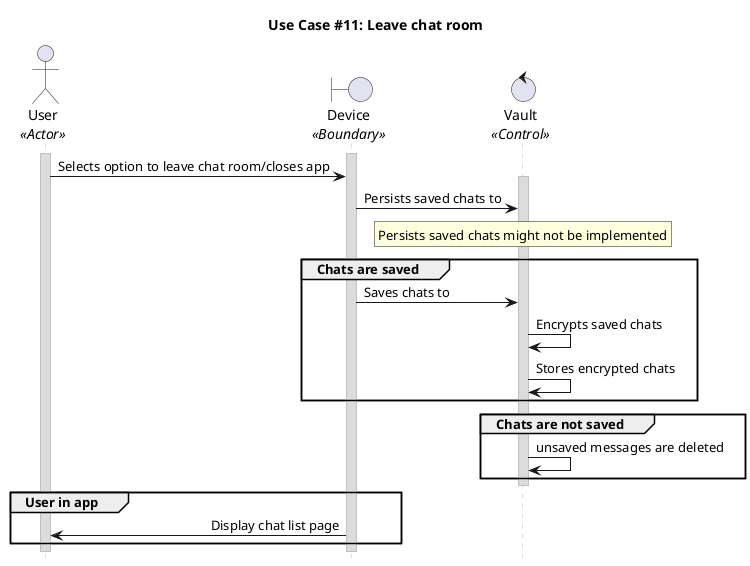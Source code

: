
@startuml uc11
title "Use Case #11: Leave chat room "

'Styling goes here
hide footbox
skinparam stereotypePosition bottom
skinparam sequenceMessageAlign direction
skinparam sequence {
	LifeLineBorderColor #Silver
	LifeLineBackgroundColor #Gainsboro
}

'Setup the objects involved here
Actor User as User <<Actor>>
boundary Device as Device <<Boundary>>
control Vault as Vault <<Control>>

'Setup persistent objects here
activate User
activate Device 

'--- FLOW OF CONTROL STARTS HERE ---
User -> Device: Selects option to leave chat room/closes app
activate Vault
Device -> Vault : Persists saved chats to

'Note included in use case
rnote over Vault
Persists saved chats might not be implemented
endrnote


group Chats are saved
Device -> Vault: Saves chats to
Vault -> Vault: Encrypts saved chats
Vault -> Vault : Stores encrypted chats
end group

group Chats are not saved
Vault -> Vault : unsaved messages are deleted
end group
deactivate Vault

group User in app
Device -> User: Display chat list page
end group

'--- FLOW OF CONTROL ENDS HERE   ---

@enduml